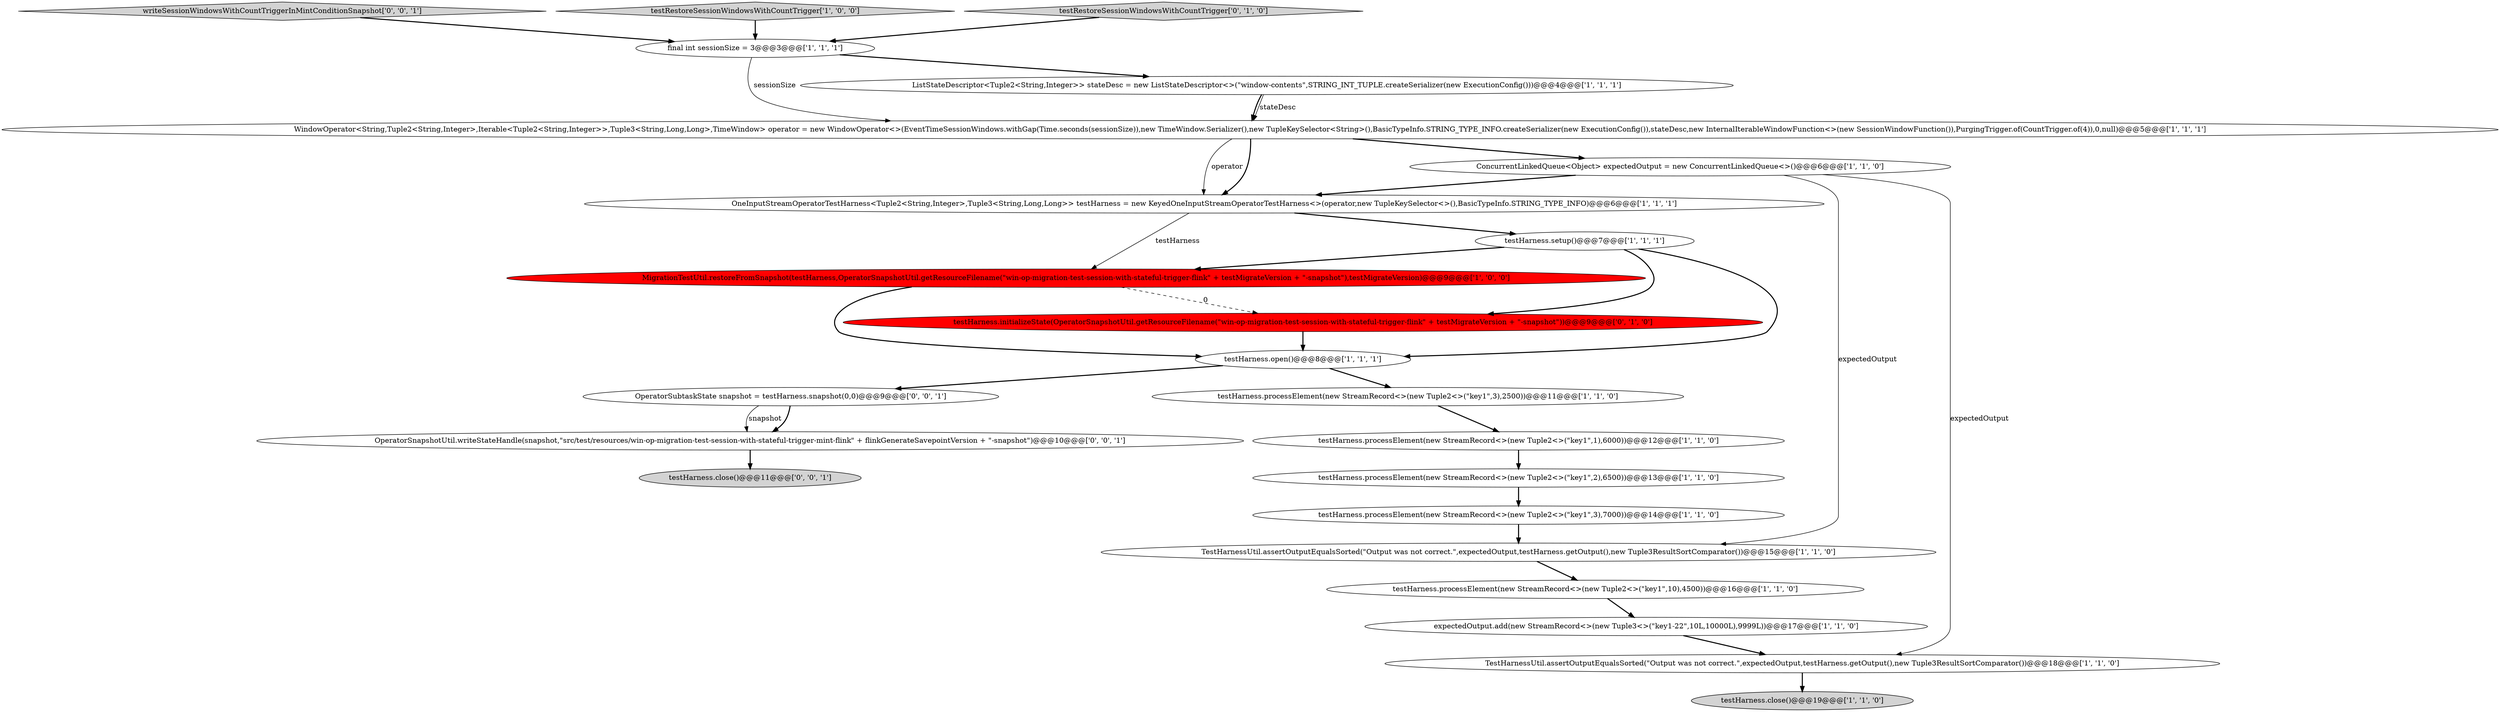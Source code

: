 digraph {
22 [style = filled, label = "testHarness.close()@@@11@@@['0', '0', '1']", fillcolor = lightgray, shape = ellipse image = "AAA0AAABBB3BBB"];
19 [style = filled, label = "testHarness.initializeState(OperatorSnapshotUtil.getResourceFilename(\"win-op-migration-test-session-with-stateful-trigger-flink\" + testMigrateVersion + \"-snapshot\"))@@@9@@@['0', '1', '0']", fillcolor = red, shape = ellipse image = "AAA1AAABBB2BBB"];
20 [style = filled, label = "OperatorSnapshotUtil.writeStateHandle(snapshot,\"src/test/resources/win-op-migration-test-session-with-stateful-trigger-mint-flink\" + flinkGenerateSavepointVersion + \"-snapshot\")@@@10@@@['0', '0', '1']", fillcolor = white, shape = ellipse image = "AAA0AAABBB3BBB"];
5 [style = filled, label = "testHarness.processElement(new StreamRecord<>(new Tuple2<>(\"key1\",2),6500))@@@13@@@['1', '1', '0']", fillcolor = white, shape = ellipse image = "AAA0AAABBB1BBB"];
17 [style = filled, label = "testHarness.close()@@@19@@@['1', '1', '0']", fillcolor = lightgray, shape = ellipse image = "AAA0AAABBB1BBB"];
23 [style = filled, label = "OperatorSubtaskState snapshot = testHarness.snapshot(0,0)@@@9@@@['0', '0', '1']", fillcolor = white, shape = ellipse image = "AAA0AAABBB3BBB"];
1 [style = filled, label = "MigrationTestUtil.restoreFromSnapshot(testHarness,OperatorSnapshotUtil.getResourceFilename(\"win-op-migration-test-session-with-stateful-trigger-flink\" + testMigrateVersion + \"-snapshot\"),testMigrateVersion)@@@9@@@['1', '0', '0']", fillcolor = red, shape = ellipse image = "AAA1AAABBB1BBB"];
16 [style = filled, label = "testHarness.open()@@@8@@@['1', '1', '1']", fillcolor = white, shape = ellipse image = "AAA0AAABBB1BBB"];
9 [style = filled, label = "testHarness.processElement(new StreamRecord<>(new Tuple2<>(\"key1\",3),7000))@@@14@@@['1', '1', '0']", fillcolor = white, shape = ellipse image = "AAA0AAABBB1BBB"];
13 [style = filled, label = "testHarness.processElement(new StreamRecord<>(new Tuple2<>(\"key1\",1),6000))@@@12@@@['1', '1', '0']", fillcolor = white, shape = ellipse image = "AAA0AAABBB1BBB"];
6 [style = filled, label = "testHarness.setup()@@@7@@@['1', '1', '1']", fillcolor = white, shape = ellipse image = "AAA0AAABBB1BBB"];
8 [style = filled, label = "final int sessionSize = 3@@@3@@@['1', '1', '1']", fillcolor = white, shape = ellipse image = "AAA0AAABBB1BBB"];
21 [style = filled, label = "writeSessionWindowsWithCountTriggerInMintConditionSnapshot['0', '0', '1']", fillcolor = lightgray, shape = diamond image = "AAA0AAABBB3BBB"];
10 [style = filled, label = "testRestoreSessionWindowsWithCountTrigger['1', '0', '0']", fillcolor = lightgray, shape = diamond image = "AAA0AAABBB1BBB"];
7 [style = filled, label = "testHarness.processElement(new StreamRecord<>(new Tuple2<>(\"key1\",10),4500))@@@16@@@['1', '1', '0']", fillcolor = white, shape = ellipse image = "AAA0AAABBB1BBB"];
11 [style = filled, label = "expectedOutput.add(new StreamRecord<>(new Tuple3<>(\"key1-22\",10L,10000L),9999L))@@@17@@@['1', '1', '0']", fillcolor = white, shape = ellipse image = "AAA0AAABBB1BBB"];
15 [style = filled, label = "WindowOperator<String,Tuple2<String,Integer>,Iterable<Tuple2<String,Integer>>,Tuple3<String,Long,Long>,TimeWindow> operator = new WindowOperator<>(EventTimeSessionWindows.withGap(Time.seconds(sessionSize)),new TimeWindow.Serializer(),new TupleKeySelector<String>(),BasicTypeInfo.STRING_TYPE_INFO.createSerializer(new ExecutionConfig()),stateDesc,new InternalIterableWindowFunction<>(new SessionWindowFunction()),PurgingTrigger.of(CountTrigger.of(4)),0,null)@@@5@@@['1', '1', '1']", fillcolor = white, shape = ellipse image = "AAA0AAABBB1BBB"];
12 [style = filled, label = "TestHarnessUtil.assertOutputEqualsSorted(\"Output was not correct.\",expectedOutput,testHarness.getOutput(),new Tuple3ResultSortComparator())@@@18@@@['1', '1', '0']", fillcolor = white, shape = ellipse image = "AAA0AAABBB1BBB"];
18 [style = filled, label = "testRestoreSessionWindowsWithCountTrigger['0', '1', '0']", fillcolor = lightgray, shape = diamond image = "AAA0AAABBB2BBB"];
4 [style = filled, label = "OneInputStreamOperatorTestHarness<Tuple2<String,Integer>,Tuple3<String,Long,Long>> testHarness = new KeyedOneInputStreamOperatorTestHarness<>(operator,new TupleKeySelector<>(),BasicTypeInfo.STRING_TYPE_INFO)@@@6@@@['1', '1', '1']", fillcolor = white, shape = ellipse image = "AAA0AAABBB1BBB"];
2 [style = filled, label = "testHarness.processElement(new StreamRecord<>(new Tuple2<>(\"key1\",3),2500))@@@11@@@['1', '1', '0']", fillcolor = white, shape = ellipse image = "AAA0AAABBB1BBB"];
14 [style = filled, label = "TestHarnessUtil.assertOutputEqualsSorted(\"Output was not correct.\",expectedOutput,testHarness.getOutput(),new Tuple3ResultSortComparator())@@@15@@@['1', '1', '0']", fillcolor = white, shape = ellipse image = "AAA0AAABBB1BBB"];
3 [style = filled, label = "ConcurrentLinkedQueue<Object> expectedOutput = new ConcurrentLinkedQueue<>()@@@6@@@['1', '1', '0']", fillcolor = white, shape = ellipse image = "AAA0AAABBB1BBB"];
0 [style = filled, label = "ListStateDescriptor<Tuple2<String,Integer>> stateDesc = new ListStateDescriptor<>(\"window-contents\",STRING_INT_TUPLE.createSerializer(new ExecutionConfig()))@@@4@@@['1', '1', '1']", fillcolor = white, shape = ellipse image = "AAA0AAABBB1BBB"];
23->20 [style = bold, label=""];
0->15 [style = solid, label="stateDesc"];
7->11 [style = bold, label=""];
5->9 [style = bold, label=""];
3->12 [style = solid, label="expectedOutput"];
4->6 [style = bold, label=""];
23->20 [style = solid, label="snapshot"];
12->17 [style = bold, label=""];
1->19 [style = dashed, label="0"];
21->8 [style = bold, label=""];
15->4 [style = solid, label="operator"];
11->12 [style = bold, label=""];
6->19 [style = bold, label=""];
16->23 [style = bold, label=""];
16->2 [style = bold, label=""];
15->3 [style = bold, label=""];
3->4 [style = bold, label=""];
0->15 [style = bold, label=""];
19->16 [style = bold, label=""];
14->7 [style = bold, label=""];
2->13 [style = bold, label=""];
20->22 [style = bold, label=""];
8->0 [style = bold, label=""];
4->1 [style = solid, label="testHarness"];
6->1 [style = bold, label=""];
3->14 [style = solid, label="expectedOutput"];
10->8 [style = bold, label=""];
1->16 [style = bold, label=""];
6->16 [style = bold, label=""];
8->15 [style = solid, label="sessionSize"];
15->4 [style = bold, label=""];
9->14 [style = bold, label=""];
13->5 [style = bold, label=""];
18->8 [style = bold, label=""];
}
